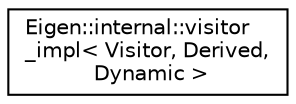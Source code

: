 digraph "Graphical Class Hierarchy"
{
  edge [fontname="Helvetica",fontsize="10",labelfontname="Helvetica",labelfontsize="10"];
  node [fontname="Helvetica",fontsize="10",shape=record];
  rankdir="LR";
  Node1 [label="Eigen::internal::visitor\l_impl\< Visitor, Derived,\l Dynamic \>",height=0.2,width=0.4,color="black", fillcolor="white", style="filled",URL="$struct_eigen_1_1internal_1_1visitor__impl_3_01_visitor_00_01_derived_00_01_dynamic_01_4.html"];
}
